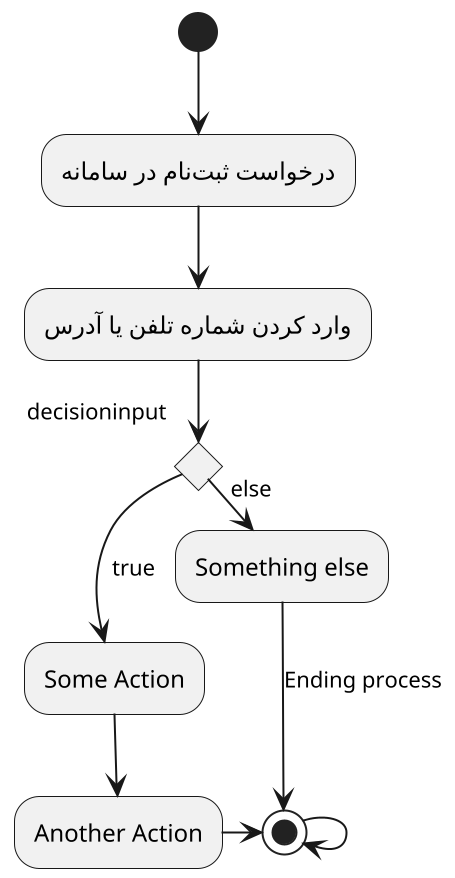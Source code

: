 @startuml signup

scale 2
skinparam ActivityFontName B Nazanin


(*) --> "درخواست ثبت‌نام در سامانه"
--> "وارد کردن شماره تلفن یا آدرس"

if "decisioninput" then
  --> [true] "Some Action"
  --> "Another Action"
  -right-> (*)
else
  -> [else] "Something else"
  --> [Ending process] (*)
endif



--> (*)

@enduml